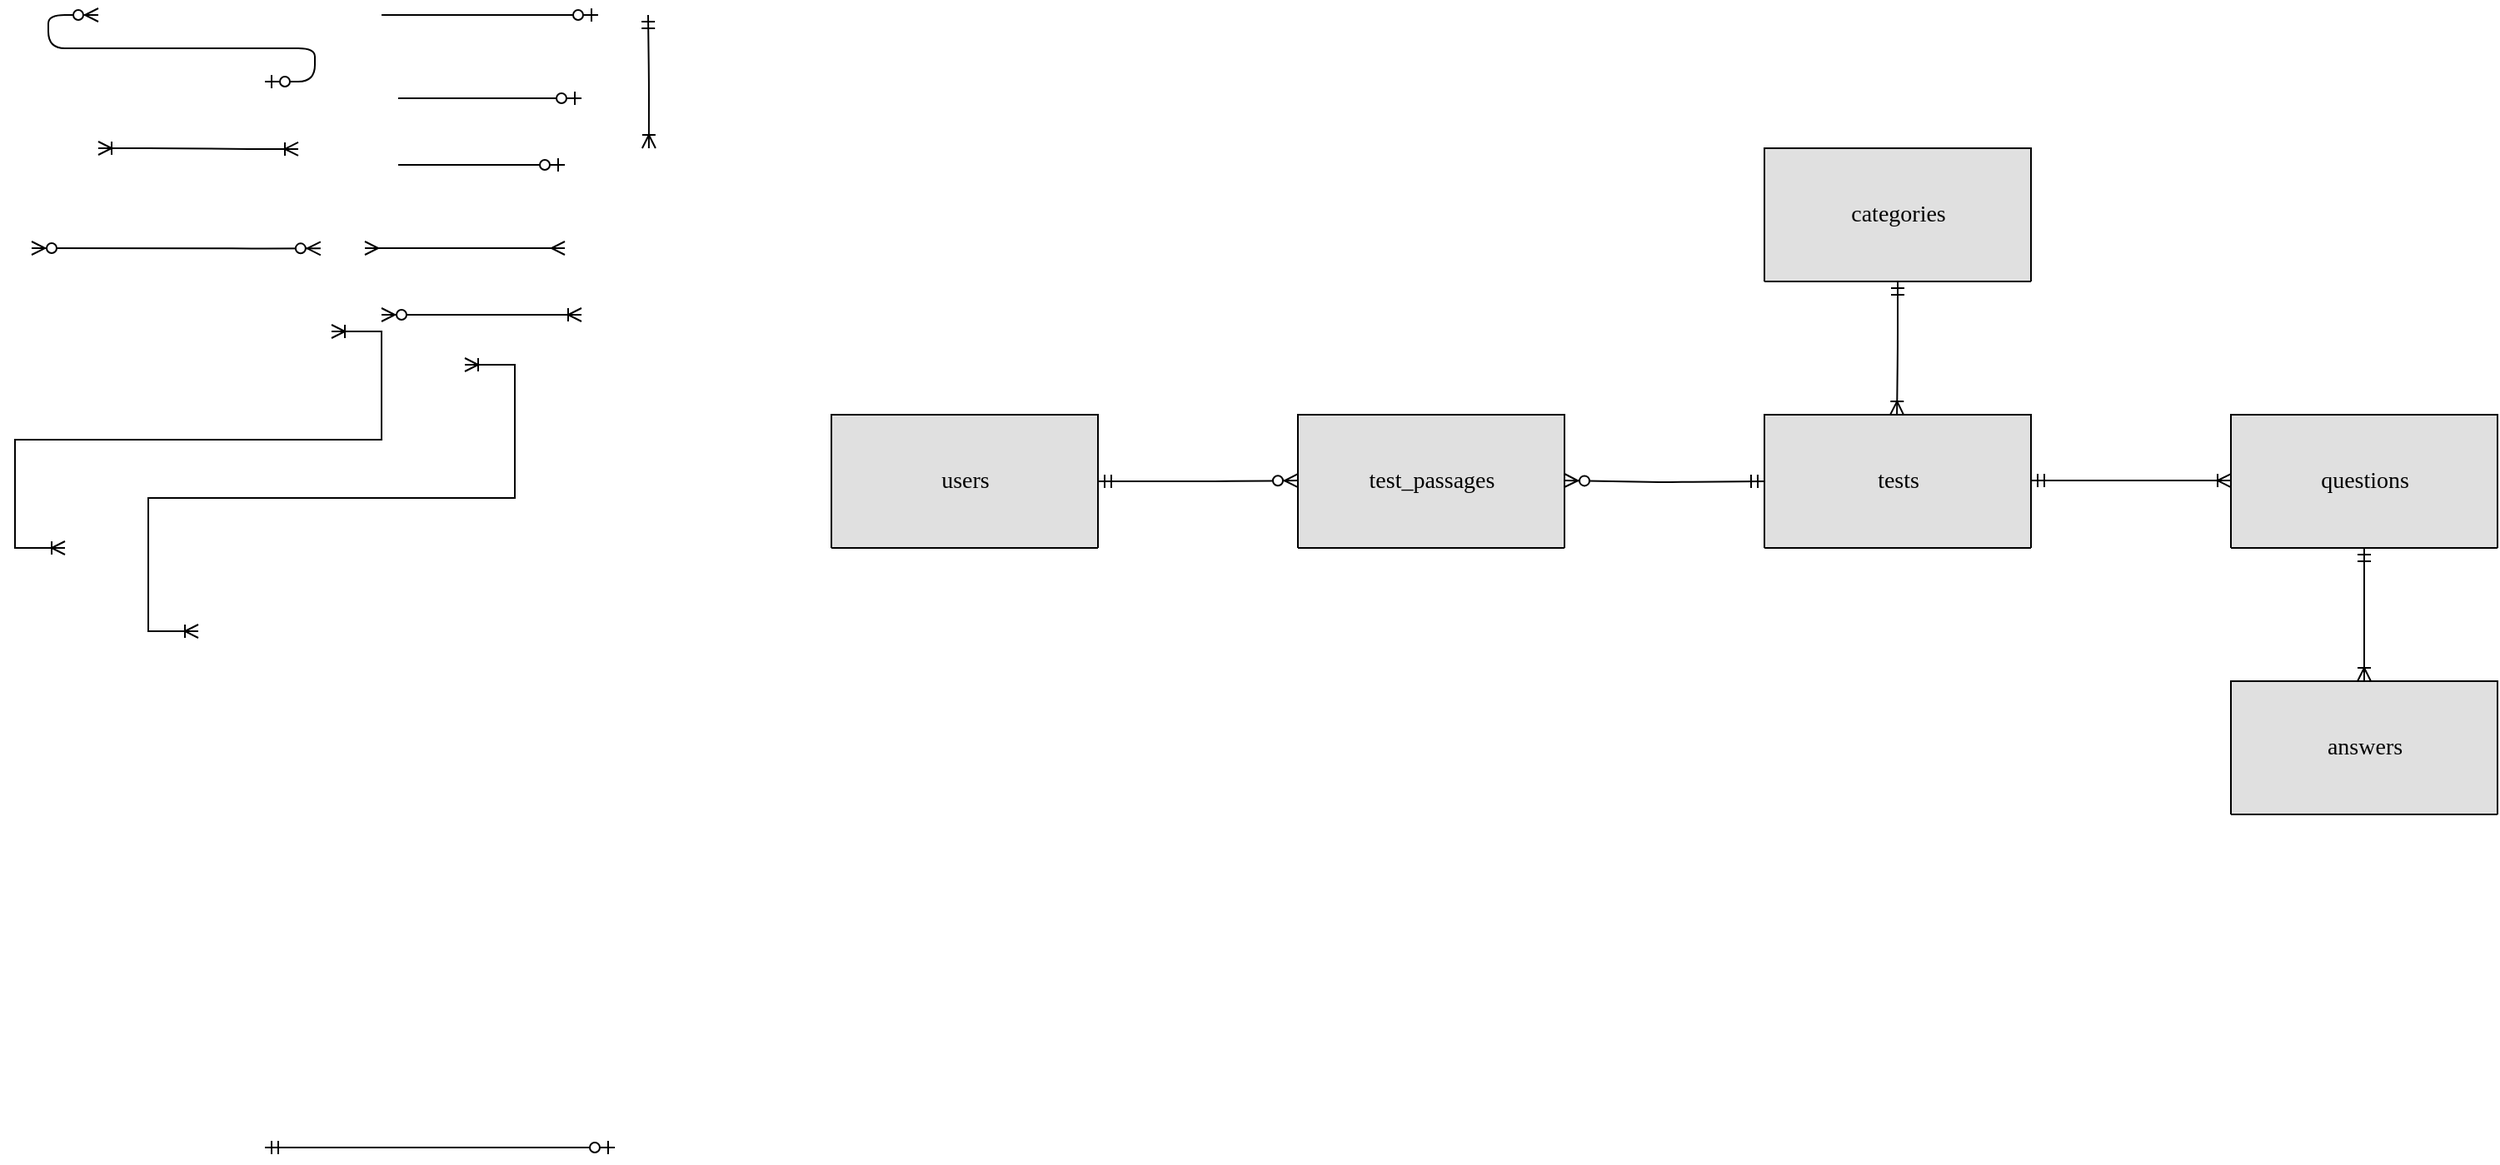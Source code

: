 <mxfile version="24.2.3" type="github">
  <diagram name="Page-1" id="e56a1550-8fbb-45ad-956c-1786394a9013">
    <mxGraphModel dx="2251" dy="622" grid="1" gridSize="10" guides="1" tooltips="1" connect="1" arrows="1" fold="1" page="1" pageScale="1" pageWidth="1100" pageHeight="850" background="none" math="0" shadow="0">
      <root>
        <mxCell id="0" />
        <mxCell id="1" parent="0" />
        <mxCell id="2e49270ec7c68f3f-19" value="users" style="swimlane;html=1;fontStyle=0;childLayout=stackLayout;horizontal=1;startSize=80;fillColor=#e0e0e0;horizontalStack=0;resizeParent=1;resizeLast=0;collapsible=1;marginBottom=0;swimlaneFillColor=#ffffff;align=center;rounded=0;shadow=0;comic=0;labelBackgroundColor=none;strokeWidth=1;fontFamily=Verdana;fontSize=14" parent="1" vertex="1">
          <mxGeometry x="40" y="280" width="160" height="80" as="geometry" />
        </mxCell>
        <mxCell id="2e49270ec7c68f3f-30" value="test_passages" style="swimlane;html=1;fontStyle=0;childLayout=stackLayout;horizontal=1;startSize=80;fillColor=#e0e0e0;horizontalStack=0;resizeParent=1;resizeLast=0;collapsible=1;marginBottom=0;swimlaneFillColor=#ffffff;align=center;rounded=0;shadow=0;comic=0;labelBackgroundColor=none;strokeWidth=1;fontFamily=Verdana;fontSize=14" parent="1" vertex="1">
          <mxGeometry x="320" y="280" width="160" height="80" as="geometry" />
        </mxCell>
        <mxCell id="2e49270ec7c68f3f-41" value="answers" style="swimlane;html=1;fontStyle=0;childLayout=stackLayout;horizontal=1;startSize=80;fillColor=#e0e0e0;horizontalStack=0;resizeParent=1;resizeLast=0;collapsible=1;marginBottom=0;swimlaneFillColor=#ffffff;align=center;rounded=0;shadow=0;comic=0;labelBackgroundColor=none;strokeWidth=1;fontFamily=Verdana;fontSize=14" parent="1" vertex="1">
          <mxGeometry x="880" y="440" width="160" height="80" as="geometry" />
        </mxCell>
        <mxCell id="2e49270ec7c68f3f-55" value="" style="edgeStyle=orthogonalEdgeStyle;html=1;endArrow=ERoneToMany;startArrow=ERmandOne;labelBackgroundColor=none;fontFamily=Verdana;fontSize=14;exitX=0.5;exitY=1;exitDx=0;exitDy=0;" parent="1" source="2e49270ec7c68f3f-80" edge="1">
          <mxGeometry width="100" height="100" relative="1" as="geometry">
            <mxPoint x="679.55" y="230" as="sourcePoint" />
            <mxPoint x="679.55" y="280" as="targetPoint" />
            <Array as="points" />
          </mxGeometry>
        </mxCell>
        <mxCell id="2e49270ec7c68f3f-56" value="" style="edgeStyle=orthogonalEdgeStyle;html=1;endArrow=ERzeroToMany;endFill=1;startArrow=ERzeroToMany;labelBackgroundColor=none;fontFamily=Verdana;fontSize=14;exitX=0.5;exitY=0;exitDx=0;exitDy=0;" parent="1" edge="1">
          <mxGeometry width="100" height="100" relative="1" as="geometry">
            <mxPoint x="-266.56" y="180.15" as="sourcePoint" />
            <mxPoint x="-440" y="180" as="targetPoint" />
            <Array as="points">
              <mxPoint x="-310" y="180" />
              <mxPoint x="-310" y="180" />
            </Array>
          </mxGeometry>
        </mxCell>
        <mxCell id="2e49270ec7c68f3f-57" value="" style="edgeStyle=orthogonalEdgeStyle;html=1;endArrow=ERmany;startArrow=ERmany;labelBackgroundColor=none;fontFamily=Verdana;fontSize=14;" parent="1" edge="1">
          <mxGeometry width="100" height="100" relative="1" as="geometry">
            <mxPoint x="-120" y="180" as="sourcePoint" />
            <mxPoint x="-240" y="180" as="targetPoint" />
            <Array as="points">
              <mxPoint x="-180" y="180" />
              <mxPoint x="-180" y="180" />
            </Array>
          </mxGeometry>
        </mxCell>
        <mxCell id="2e49270ec7c68f3f-58" value="" style="edgeStyle=orthogonalEdgeStyle;html=1;endArrow=ERzeroToMany;startArrow=ERmandOne;labelBackgroundColor=none;fontFamily=Verdana;fontSize=14;exitX=1;exitY=0.5;exitDx=0;exitDy=0;" parent="1" edge="1">
          <mxGeometry width="100" height="100" relative="1" as="geometry">
            <mxPoint x="200" y="320" as="sourcePoint" />
            <mxPoint x="320" y="319.55" as="targetPoint" />
            <Array as="points">
              <mxPoint x="270" y="320" />
              <mxPoint x="270" y="320" />
            </Array>
          </mxGeometry>
        </mxCell>
        <mxCell id="2e49270ec7c68f3f-60" value="" style="edgeStyle=entityRelationEdgeStyle;html=1;endArrow=ERzeroToOne;startArrow=ERmandOne;labelBackgroundColor=none;fontFamily=Verdana;fontSize=14;" parent="1" edge="1">
          <mxGeometry width="100" height="100" relative="1" as="geometry">
            <mxPoint x="-300" y="720" as="sourcePoint" />
            <mxPoint x="-90" y="720" as="targetPoint" />
            <Array as="points">
              <mxPoint x="-190" y="740" />
              <mxPoint x="-140" y="750" />
              <mxPoint x="-190" y="835" />
              <mxPoint x="-190" y="855" />
              <mxPoint x="-160" y="885" />
            </Array>
          </mxGeometry>
        </mxCell>
        <mxCell id="2e49270ec7c68f3f-63" value="" style="edgeStyle=entityRelationEdgeStyle;html=1;endArrow=ERzeroToMany;startArrow=ERzeroToOne;labelBackgroundColor=none;fontFamily=Verdana;fontSize=14;" parent="1" edge="1">
          <mxGeometry width="100" height="100" relative="1" as="geometry">
            <mxPoint x="-300" y="80" as="sourcePoint" />
            <mxPoint x="-400" y="40" as="targetPoint" />
            <Array as="points">
              <mxPoint x="-270" y="10" />
              <mxPoint x="-310" />
              <mxPoint x="-330" y="-10" />
              <mxPoint x="-290" y="-150" />
              <mxPoint x="-290" y="-10" />
              <mxPoint x="-300" y="-150" />
              <mxPoint x="-300" y="-40" />
              <mxPoint x="-290" y="-110" />
              <mxPoint x="-280" y="-150" />
            </Array>
          </mxGeometry>
        </mxCell>
        <mxCell id="2e49270ec7c68f3f-80" value="categories" style="swimlane;html=1;fontStyle=0;childLayout=stackLayout;horizontal=1;startSize=80;fillColor=#e0e0e0;horizontalStack=0;resizeParent=1;resizeLast=0;collapsible=1;marginBottom=0;swimlaneFillColor=#ffffff;align=center;rounded=0;shadow=0;comic=0;labelBackgroundColor=none;strokeWidth=1;fontFamily=Verdana;fontSize=14" parent="1" vertex="1">
          <mxGeometry x="600" y="120" width="160" height="80" as="geometry" />
        </mxCell>
        <mxCell id="2e49270ec7c68f3f-91" value="" style="edgeStyle=orthogonalEdgeStyle;html=1;endArrow=ERzeroToOne;endFill=1;labelBackgroundColor=none;fontFamily=Verdana;fontSize=14;" parent="1" edge="1">
          <mxGeometry width="100" height="100" relative="1" as="geometry">
            <mxPoint x="-220" y="90" as="sourcePoint" />
            <mxPoint x="-110" y="90" as="targetPoint" />
            <Array as="points">
              <mxPoint x="-220" y="90" />
            </Array>
          </mxGeometry>
        </mxCell>
        <mxCell id="2e49270ec7c68f3f-92" value="" style="edgeStyle=orthogonalEdgeStyle;html=1;endArrow=ERzeroToOne;endFill=1;labelBackgroundColor=none;fontFamily=Verdana;fontSize=14;" parent="1" edge="1">
          <mxGeometry width="100" height="100" relative="1" as="geometry">
            <mxPoint x="-220" y="130" as="sourcePoint" />
            <mxPoint x="-120" y="130" as="targetPoint" />
            <Array as="points">
              <mxPoint x="-170" y="130" />
              <mxPoint x="-170" y="130" />
            </Array>
          </mxGeometry>
        </mxCell>
        <mxCell id="rVrltup5kkK6NuGyxOiK-2" value="" style="edgeStyle=orthogonalEdgeStyle;html=1;endArrow=ERzeroToOne;endFill=1;labelBackgroundColor=none;fontFamily=Verdana;fontSize=14;" edge="1" parent="1">
          <mxGeometry width="100" height="100" relative="1" as="geometry">
            <mxPoint x="-230" y="40" as="sourcePoint" />
            <mxPoint x="-100" y="40" as="targetPoint" />
            <Array as="points">
              <mxPoint x="-140" y="40" />
              <mxPoint x="-140" y="40" />
            </Array>
          </mxGeometry>
        </mxCell>
        <mxCell id="2e49270ec7c68f3f-1" value="tests" style="swimlane;html=1;fontStyle=0;childLayout=stackLayout;horizontal=1;startSize=80;fillColor=#e0e0e0;horizontalStack=0;resizeParent=1;resizeLast=0;collapsible=1;marginBottom=0;swimlaneFillColor=#ffffff;align=center;rounded=0;shadow=0;comic=0;labelBackgroundColor=none;strokeWidth=1;fontFamily=Verdana;fontSize=14" parent="1" vertex="1">
          <mxGeometry x="600" y="280" width="160" height="80" as="geometry" />
        </mxCell>
        <mxCell id="rVrltup5kkK6NuGyxOiK-23" value="" style="edgeStyle=entityRelationEdgeStyle;fontSize=12;html=1;endArrow=ERoneToMany;startArrow=ERzeroToMany;rounded=0;strokeColor=default;align=center;verticalAlign=middle;fontFamily=Helvetica;fontColor=default;labelBackgroundColor=default;exitX=1;exitY=0.5;exitDx=0;exitDy=0;" edge="1" parent="1">
          <mxGeometry width="100" height="100" relative="1" as="geometry">
            <mxPoint x="-230" y="220" as="sourcePoint" />
            <mxPoint x="-110" y="220" as="targetPoint" />
          </mxGeometry>
        </mxCell>
        <mxCell id="rVrltup5kkK6NuGyxOiK-24" value="" style="edgeStyle=entityRelationEdgeStyle;fontSize=12;html=1;endArrow=ERoneToMany;startArrow=ERoneToMany;rounded=0;strokeColor=default;align=center;verticalAlign=middle;fontFamily=Helvetica;fontColor=default;labelBackgroundColor=default;exitX=1;exitY=0.5;exitDx=0;exitDy=0;" edge="1" parent="1">
          <mxGeometry width="100" height="100" relative="1" as="geometry">
            <mxPoint x="-260" y="230" as="sourcePoint" />
            <mxPoint x="-420" y="360" as="targetPoint" />
          </mxGeometry>
        </mxCell>
        <mxCell id="rVrltup5kkK6NuGyxOiK-25" value="" style="edgeStyle=entityRelationEdgeStyle;fontSize=12;html=1;endArrow=ERoneToMany;startArrow=ERoneToMany;rounded=0;strokeColor=default;align=center;verticalAlign=middle;fontFamily=Helvetica;fontColor=default;labelBackgroundColor=default;exitX=1;exitY=0.5;exitDx=0;exitDy=0;" edge="1" parent="1">
          <mxGeometry width="100" height="100" relative="1" as="geometry">
            <mxPoint x="-400" y="120" as="sourcePoint" />
            <mxPoint x="-280" y="120.45" as="targetPoint" />
          </mxGeometry>
        </mxCell>
        <mxCell id="rVrltup5kkK6NuGyxOiK-29" value="" style="edgeStyle=orthogonalEdgeStyle;html=1;endArrow=ERzeroToMany;startArrow=ERmandOne;labelBackgroundColor=none;fontFamily=Verdana;fontSize=14;exitX=0;exitY=0.5;exitDx=0;exitDy=0;" edge="1" parent="1">
          <mxGeometry width="100" height="100" relative="1" as="geometry">
            <mxPoint x="600" y="319.95" as="sourcePoint" />
            <mxPoint x="480" y="319.5" as="targetPoint" />
            <Array as="points" />
          </mxGeometry>
        </mxCell>
        <mxCell id="rVrltup5kkK6NuGyxOiK-26" value="" style="edgeStyle=entityRelationEdgeStyle;fontSize=12;html=1;endArrow=ERoneToMany;startArrow=ERoneToMany;rounded=0;strokeColor=default;align=center;verticalAlign=middle;fontFamily=Helvetica;fontColor=default;labelBackgroundColor=default;" edge="1" parent="1">
          <mxGeometry width="100" height="100" relative="1" as="geometry">
            <mxPoint x="-180" y="250" as="sourcePoint" />
            <mxPoint x="-340" y="410" as="targetPoint" />
            <Array as="points">
              <mxPoint x="-640" y="470" />
              <mxPoint x="-140" y="360" />
            </Array>
          </mxGeometry>
        </mxCell>
        <mxCell id="rVrltup5kkK6NuGyxOiK-35" value="" style="edgeStyle=orthogonalEdgeStyle;html=1;endArrow=ERoneToMany;startArrow=ERmandOne;labelBackgroundColor=none;fontFamily=Verdana;fontSize=14;" edge="1" parent="1">
          <mxGeometry width="100" height="100" relative="1" as="geometry">
            <mxPoint x="760" y="319.55" as="sourcePoint" />
            <mxPoint x="880" y="319.55" as="targetPoint" />
            <Array as="points">
              <mxPoint x="760" y="319.55" />
              <mxPoint x="760" y="319.55" />
            </Array>
          </mxGeometry>
        </mxCell>
        <mxCell id="rVrltup5kkK6NuGyxOiK-36" value="" style="edgeStyle=orthogonalEdgeStyle;html=1;endArrow=ERoneToMany;startArrow=ERmandOne;labelBackgroundColor=none;fontFamily=Verdana;fontSize=14;entryX=0.5;entryY=0;entryDx=0;entryDy=0;" edge="1" parent="1" source="2e49270ec7c68f3f-8" target="2e49270ec7c68f3f-41">
          <mxGeometry width="100" height="100" relative="1" as="geometry">
            <mxPoint x="959.55" y="200" as="sourcePoint" />
            <mxPoint x="960" y="270" as="targetPoint" />
            <Array as="points" />
          </mxGeometry>
        </mxCell>
        <mxCell id="rVrltup5kkK6NuGyxOiK-37" value="" style="edgeStyle=orthogonalEdgeStyle;html=1;endArrow=ERoneToMany;startArrow=ERmandOne;labelBackgroundColor=none;fontFamily=Verdana;fontSize=14;entryX=0.5;entryY=0;entryDx=0;entryDy=0;" edge="1" parent="1">
          <mxGeometry width="100" height="100" relative="1" as="geometry">
            <mxPoint x="-70" y="40" as="sourcePoint" />
            <mxPoint x="-69.55" y="120" as="targetPoint" />
            <Array as="points" />
          </mxGeometry>
        </mxCell>
        <mxCell id="2e49270ec7c68f3f-8" value="questions" style="swimlane;html=1;fontStyle=0;childLayout=stackLayout;horizontal=1;startSize=80;fillColor=#e0e0e0;horizontalStack=0;resizeParent=1;resizeLast=0;collapsible=1;marginBottom=0;swimlaneFillColor=#ffffff;align=center;rounded=0;shadow=0;comic=0;labelBackgroundColor=none;strokeWidth=1;fontFamily=Verdana;fontSize=14;swimlaneLine=1;" parent="1" vertex="1">
          <mxGeometry x="880" y="280" width="160" height="80" as="geometry" />
        </mxCell>
      </root>
    </mxGraphModel>
  </diagram>
</mxfile>
